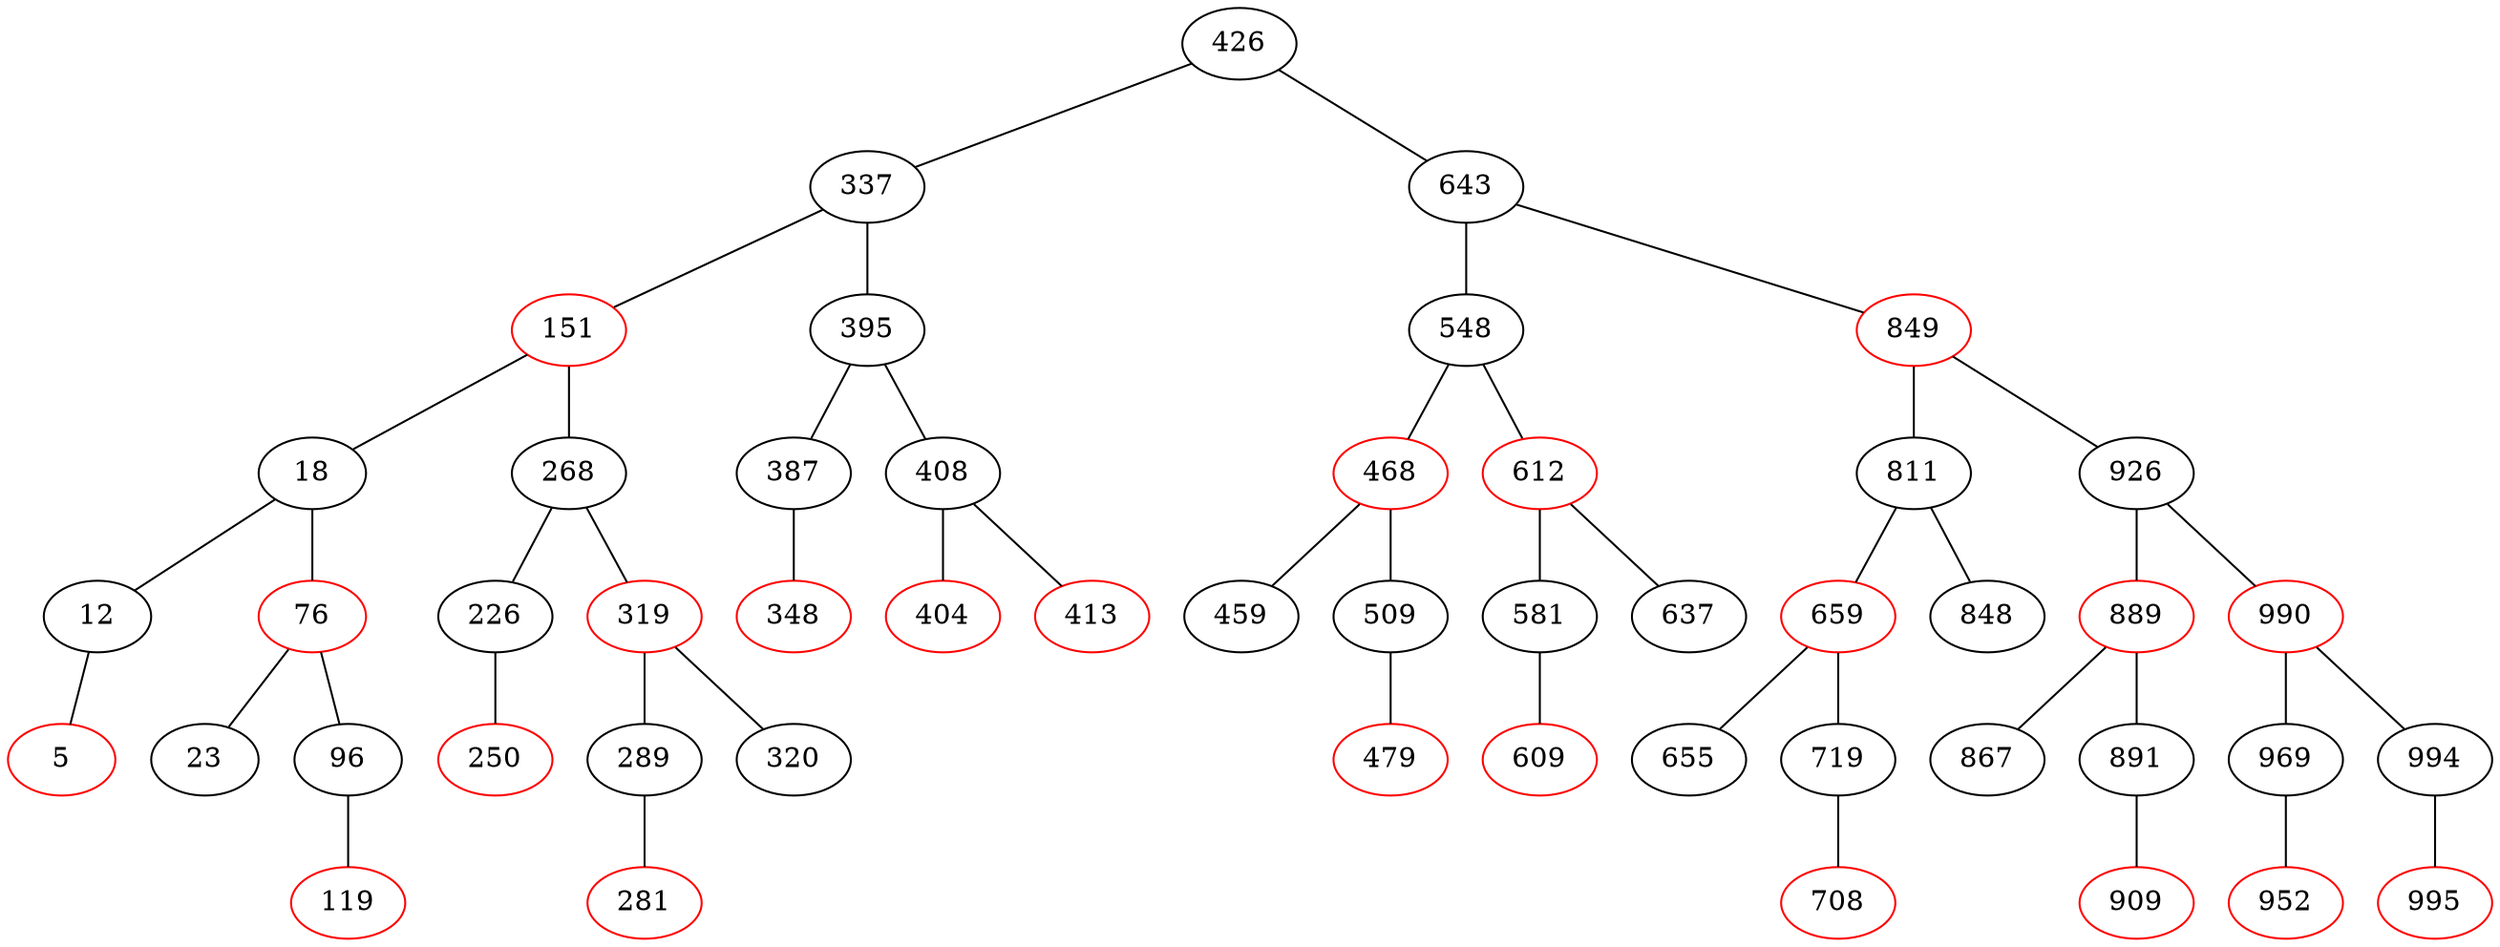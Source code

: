graph g {
  426 [color=black];
  426 -- 337;
  337 [color=black];
  337 -- 151;
  151 [color=red];
  151 -- 18;
  18 [color=black];
  18 -- 12;
  12 [color=black];
  12 -- 5;
  5 [color=red];
  18 -- 76;
  76 [color=red];
  76 -- 23;
  23 [color=black];
  76 -- 96;
  96 [color=black];
  96 -- 119;
  119 [color=red];
  151 -- 268;
  268 [color=black];
  268 -- 226;
  226 [color=black];
  226 -- 250;
  250 [color=red];
  268 -- 319;
  319 [color=red];
  319 -- 289;
  289 [color=black];
  289 -- 281;
  281 [color=red];
  319 -- 320;
  320 [color=black];
  337 -- 395;
  395 [color=black];
  395 -- 387;
  387 [color=black];
  387 -- 348;
  348 [color=red];
  395 -- 408;
  408 [color=black];
  408 -- 404;
  404 [color=red];
  408 -- 413;
  413 [color=red];
  426 -- 643;
  643 [color=black];
  643 -- 548;
  548 [color=black];
  548 -- 468;
  468 [color=red];
  468 -- 459;
  459 [color=black];
  468 -- 509;
  509 [color=black];
  509 -- 479;
  479 [color=red];
  548 -- 612;
  612 [color=red];
  612 -- 581;
  581 [color=black];
  581 -- 609;
  609 [color=red];
  612 -- 637;
  637 [color=black];
  643 -- 849;
  849 [color=red];
  849 -- 811;
  811 [color=black];
  811 -- 659;
  659 [color=red];
  659 -- 655;
  655 [color=black];
  659 -- 719;
  719 [color=black];
  719 -- 708;
  708 [color=red];
  811 -- 848;
  848 [color=black];
  849 -- 926;
  926 [color=black];
  926 -- 889;
  889 [color=red];
  889 -- 867;
  867 [color=black];
  889 -- 891;
  891 [color=black];
  891 -- 909;
  909 [color=red];
  926 -- 990;
  990 [color=red];
  990 -- 969;
  969 [color=black];
  969 -- 952;
  952 [color=red];
  990 -- 994;
  994 [color=black];
  994 -- 995;
  995 [color=red];
}
